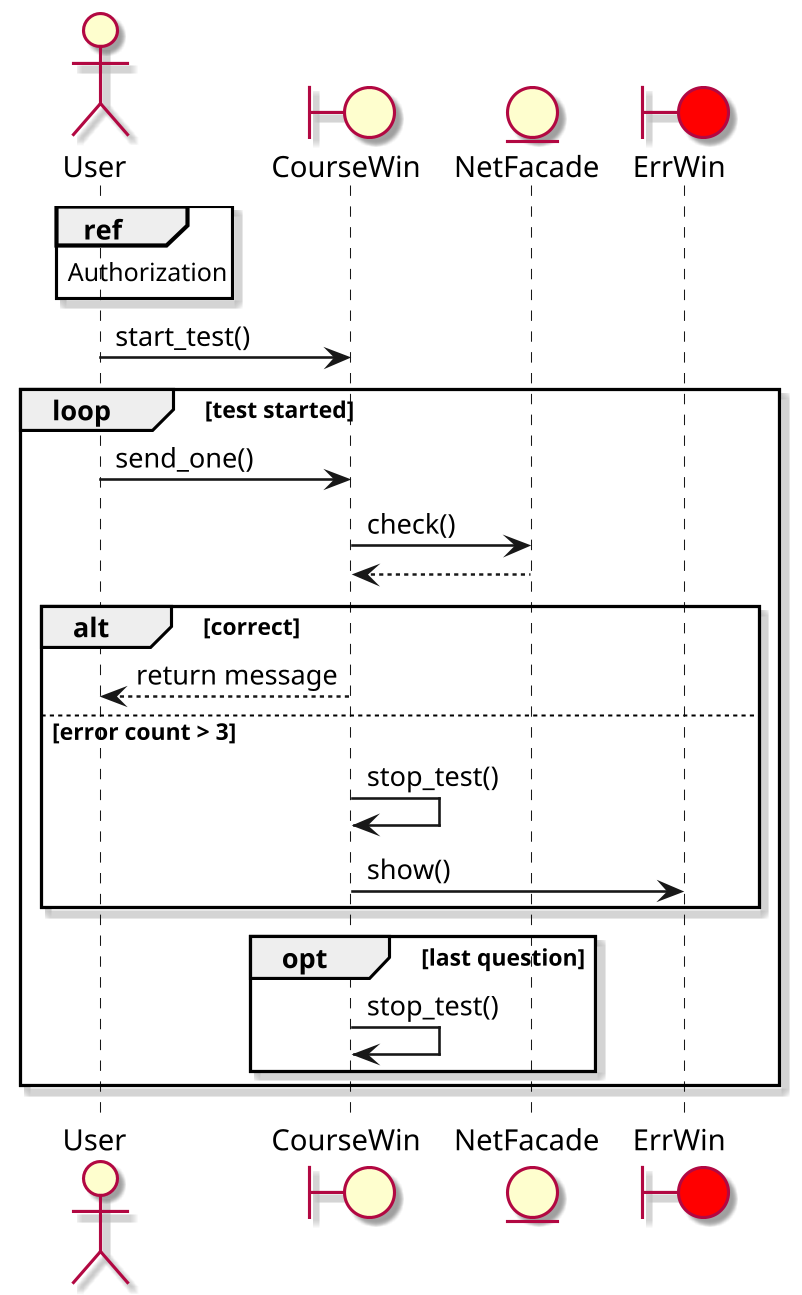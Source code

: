 @startuml

skinparam ArrowThickness 1.25

skinparam ActorBorderThickness 1.5
skinparam ActorBackgroundColor #FEFECE
skinparam ActorBorderColor #B20842

skinparam BoundaryBorderThickness 1.5
skinparam BoundaryBackgroundColor #FEFECE
skinparam BoundaryBorderColor #B20842

skinparam EntityBorderThickness 1.5
skinparam EntityBackgroundColor #FEFECE
skinparam EntityBorderColor #B20842

skinparam ControlBorderThickness 1.5
skinparam ControlBackgroundColor #FEFECE
skinparam ControlBorderColor #B20842

skinparam dpi 200
skinparam Shadowing true

'hide footbox

actor    "User"      as User
boundary "CourseWin" as CourseWin
entity   "NetFacade" as NetFacade
boundary "ErrWin"    as ErrWin #red

' -----------------------------------------------

ref over User
    Authorization
end ref

User -> CourseWin : start_test()

loop test started

User -> CourseWin : send_one()
CourseWin -> NetFacade : check()
NetFacade --> CourseWin

    alt correct
        CourseWin --> User : return message
    else error count > 3
        CourseWin -> CourseWin : stop_test()
        CourseWin -> ErrWin : show()
    end

    opt last question
        CourseWin -> CourseWin : stop_test()
    end
end

@enduml
